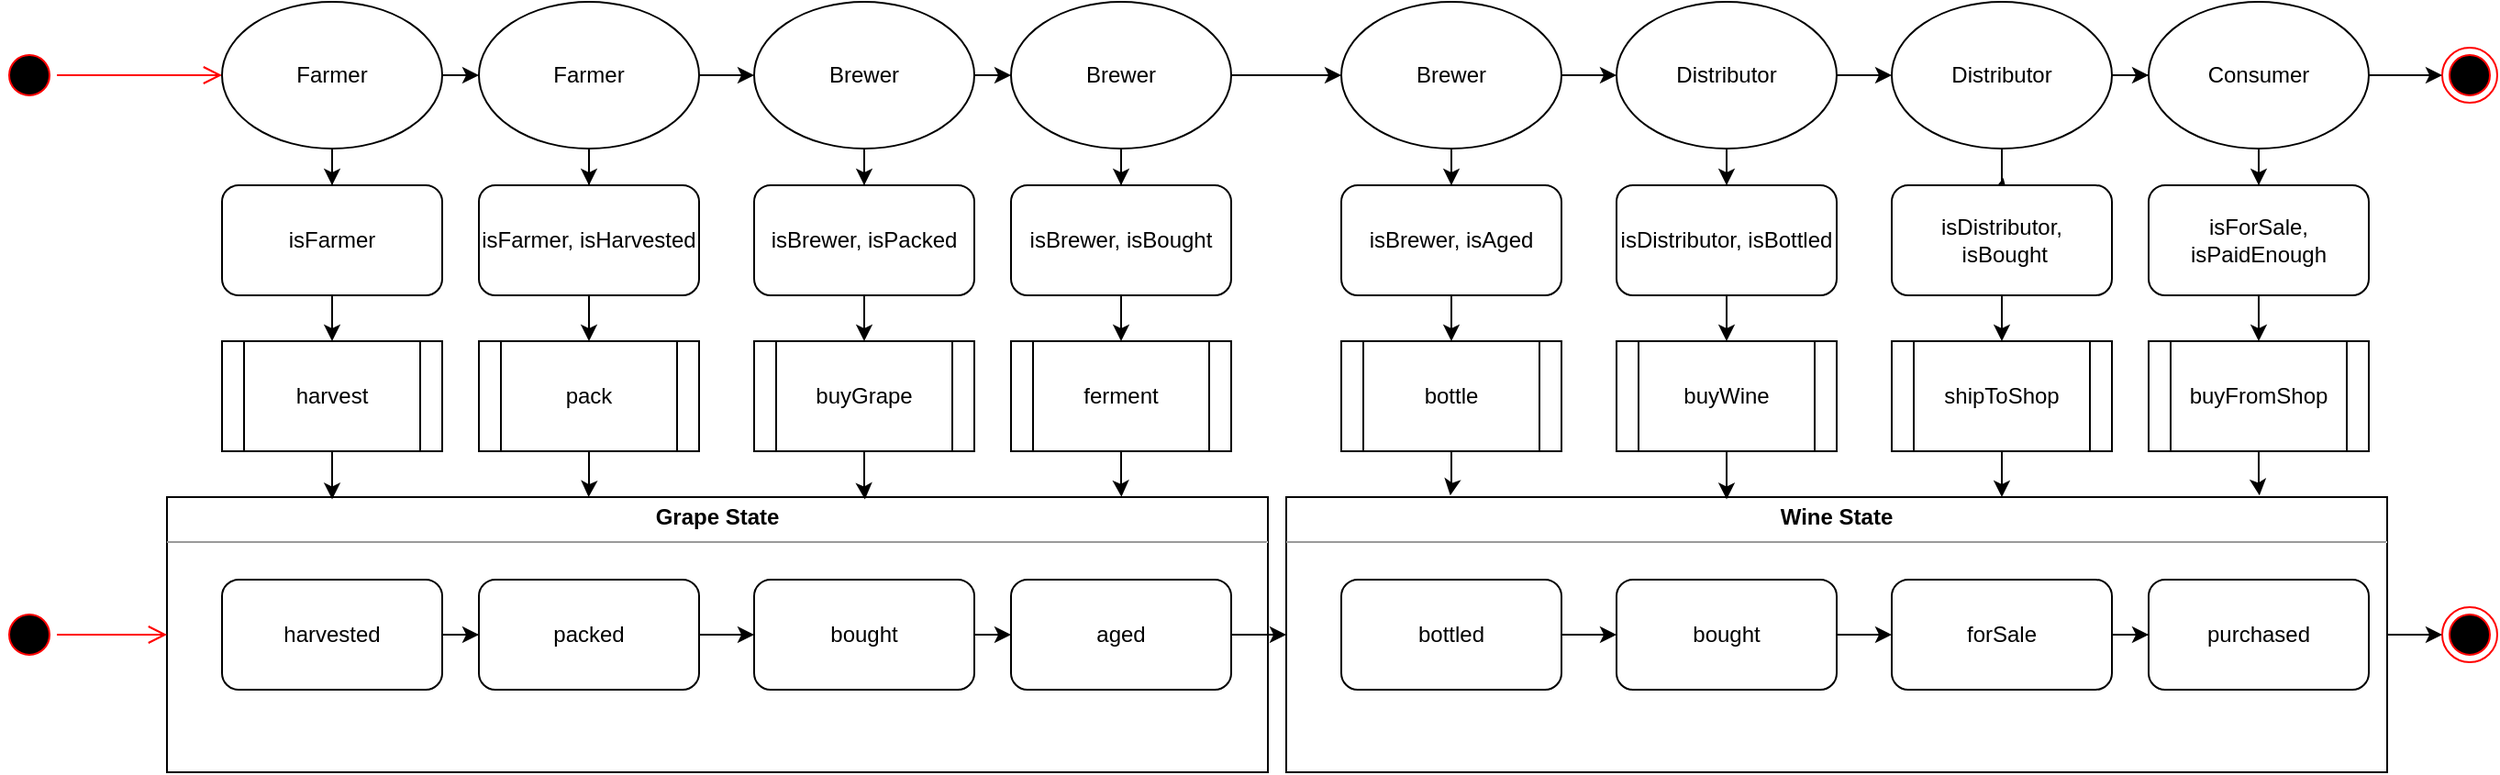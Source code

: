 <mxfile version="10.6.5" type="device"><diagram id="Ew4BfTMa0xz_K-KM53RU" name="Page-1"><mxGraphModel dx="758" dy="464" grid="1" gridSize="10" guides="1" tooltips="1" connect="1" arrows="1" fold="1" page="1" pageScale="1" pageWidth="850" pageHeight="1100" math="0" shadow="0"><root><mxCell id="0"/><mxCell id="1" parent="0"/><mxCell id="RlMfMrscj3KAssZGGQeb-1" value="" style="ellipse;html=1;shape=startState;fillColor=#000000;strokeColor=#ff0000;" parent="1" vertex="1"><mxGeometry x="60" y="125" width="30" height="30" as="geometry"/></mxCell><mxCell id="RlMfMrscj3KAssZGGQeb-2" value="" style="edgeStyle=orthogonalEdgeStyle;html=1;verticalAlign=bottom;endArrow=open;endSize=8;strokeColor=#ff0000;entryX=0;entryY=0.5;entryDx=0;entryDy=0;" parent="1" source="RlMfMrscj3KAssZGGQeb-1" target="RlMfMrscj3KAssZGGQeb-12" edge="1"><mxGeometry relative="1" as="geometry"><mxPoint x="170" y="135" as="targetPoint"/></mxGeometry></mxCell><mxCell id="RlMfMrscj3KAssZGGQeb-7" value="&lt;p style=&quot;margin: 0px ; margin-top: 4px ; text-align: center&quot;&gt;&lt;b&gt;Grape State&lt;/b&gt;&lt;/p&gt;&lt;hr size=&quot;1&quot;&gt;&lt;div style=&quot;height: 2px&quot;&gt;&lt;/div&gt;" style="verticalAlign=top;align=left;overflow=fill;fontSize=12;fontFamily=Helvetica;html=1;" parent="1" vertex="1"><mxGeometry x="150" y="370" width="600" height="150" as="geometry"/></mxCell><mxCell id="RlMfMrscj3KAssZGGQeb-92" style="edgeStyle=orthogonalEdgeStyle;rounded=0;orthogonalLoop=1;jettySize=auto;html=1;entryX=0.5;entryY=0;entryDx=0;entryDy=0;" parent="1" source="RlMfMrscj3KAssZGGQeb-8" target="RlMfMrscj3KAssZGGQeb-20" edge="1"><mxGeometry relative="1" as="geometry"/></mxCell><mxCell id="RlMfMrscj3KAssZGGQeb-8" value="isFarmer" style="rounded=1;whiteSpace=wrap;html=1;" parent="1" vertex="1"><mxGeometry x="180" y="200" width="120" height="60" as="geometry"/></mxCell><mxCell id="RlMfMrscj3KAssZGGQeb-87" style="edgeStyle=orthogonalEdgeStyle;rounded=0;orthogonalLoop=1;jettySize=auto;html=1;entryX=0.5;entryY=0;entryDx=0;entryDy=0;" parent="1" source="RlMfMrscj3KAssZGGQeb-9" target="RlMfMrscj3KAssZGGQeb-21" edge="1"><mxGeometry relative="1" as="geometry"/></mxCell><mxCell id="RlMfMrscj3KAssZGGQeb-9" value="isFarmer, isHarvested" style="rounded=1;whiteSpace=wrap;html=1;" parent="1" vertex="1"><mxGeometry x="320" y="200" width="120" height="60" as="geometry"/></mxCell><mxCell id="RlMfMrscj3KAssZGGQeb-91" style="edgeStyle=orthogonalEdgeStyle;rounded=0;orthogonalLoop=1;jettySize=auto;html=1;entryX=0.5;entryY=0;entryDx=0;entryDy=0;" parent="1" source="RlMfMrscj3KAssZGGQeb-12" target="RlMfMrscj3KAssZGGQeb-8" edge="1"><mxGeometry relative="1" as="geometry"/></mxCell><mxCell id="RlMfMrscj3KAssZGGQeb-12" value="Farmer" style="ellipse;whiteSpace=wrap;html=1;" parent="1" vertex="1"><mxGeometry x="180" y="100" width="120" height="80" as="geometry"/></mxCell><mxCell id="RlMfMrscj3KAssZGGQeb-95" value="" style="edgeStyle=orthogonalEdgeStyle;rounded=0;orthogonalLoop=1;jettySize=auto;html=1;" parent="1" source="RlMfMrscj3KAssZGGQeb-15" target="RlMfMrscj3KAssZGGQeb-24" edge="1"><mxGeometry relative="1" as="geometry"/></mxCell><mxCell id="RlMfMrscj3KAssZGGQeb-15" value="harvested" style="rounded=1;whiteSpace=wrap;html=1;" parent="1" vertex="1"><mxGeometry x="180" y="415" width="120" height="60" as="geometry"/></mxCell><mxCell id="RlMfMrscj3KAssZGGQeb-94" style="edgeStyle=orthogonalEdgeStyle;rounded=0;orthogonalLoop=1;jettySize=auto;html=1;entryX=0.15;entryY=0.008;entryDx=0;entryDy=0;entryPerimeter=0;" parent="1" source="RlMfMrscj3KAssZGGQeb-20" target="RlMfMrscj3KAssZGGQeb-7" edge="1"><mxGeometry relative="1" as="geometry"/></mxCell><mxCell id="RlMfMrscj3KAssZGGQeb-20" value="harvest" style="shape=process;whiteSpace=wrap;html=1;backgroundOutline=1;" parent="1" vertex="1"><mxGeometry x="180" y="285" width="120" height="60" as="geometry"/></mxCell><mxCell id="RlMfMrscj3KAssZGGQeb-88" style="edgeStyle=orthogonalEdgeStyle;rounded=0;orthogonalLoop=1;jettySize=auto;html=1;entryX=0.383;entryY=0;entryDx=0;entryDy=0;entryPerimeter=0;" parent="1" source="RlMfMrscj3KAssZGGQeb-21" target="RlMfMrscj3KAssZGGQeb-7" edge="1"><mxGeometry relative="1" as="geometry"/></mxCell><mxCell id="RlMfMrscj3KAssZGGQeb-21" value="pack" style="shape=process;whiteSpace=wrap;html=1;backgroundOutline=1;" parent="1" vertex="1"><mxGeometry x="320" y="285" width="120" height="60" as="geometry"/></mxCell><mxCell id="RlMfMrscj3KAssZGGQeb-86" style="edgeStyle=orthogonalEdgeStyle;rounded=0;orthogonalLoop=1;jettySize=auto;html=1;entryX=0.5;entryY=0;entryDx=0;entryDy=0;" parent="1" source="RlMfMrscj3KAssZGGQeb-22" target="RlMfMrscj3KAssZGGQeb-9" edge="1"><mxGeometry relative="1" as="geometry"/></mxCell><mxCell id="RlMfMrscj3KAssZGGQeb-22" value="Farmer" style="ellipse;whiteSpace=wrap;html=1;" parent="1" vertex="1"><mxGeometry x="320" y="100" width="120" height="80" as="geometry"/></mxCell><mxCell id="RlMfMrscj3KAssZGGQeb-24" value="packed" style="rounded=1;whiteSpace=wrap;html=1;" parent="1" vertex="1"><mxGeometry x="320" y="415" width="120" height="60" as="geometry"/></mxCell><mxCell id="RlMfMrscj3KAssZGGQeb-85" style="edgeStyle=orthogonalEdgeStyle;rounded=0;orthogonalLoop=1;jettySize=auto;html=1;entryX=0.5;entryY=0;entryDx=0;entryDy=0;" parent="1" source="RlMfMrscj3KAssZGGQeb-25" target="RlMfMrscj3KAssZGGQeb-26" edge="1"><mxGeometry relative="1" as="geometry"/></mxCell><mxCell id="RlMfMrscj3KAssZGGQeb-25" value="Brewer" style="ellipse;whiteSpace=wrap;html=1;" parent="1" vertex="1"><mxGeometry x="470" y="100" width="120" height="80" as="geometry"/></mxCell><mxCell id="RlMfMrscj3KAssZGGQeb-84" style="edgeStyle=orthogonalEdgeStyle;rounded=0;orthogonalLoop=1;jettySize=auto;html=1;entryX=0.5;entryY=0;entryDx=0;entryDy=0;" parent="1" source="RlMfMrscj3KAssZGGQeb-26" target="RlMfMrscj3KAssZGGQeb-27" edge="1"><mxGeometry relative="1" as="geometry"/></mxCell><mxCell id="RlMfMrscj3KAssZGGQeb-26" value="isBrewer, isPacked" style="rounded=1;whiteSpace=wrap;html=1;" parent="1" vertex="1"><mxGeometry x="470" y="200" width="120" height="60" as="geometry"/></mxCell><mxCell id="RlMfMrscj3KAssZGGQeb-83" style="edgeStyle=orthogonalEdgeStyle;rounded=0;orthogonalLoop=1;jettySize=auto;html=1;entryX=0.634;entryY=0.008;entryDx=0;entryDy=0;entryPerimeter=0;" parent="1" source="RlMfMrscj3KAssZGGQeb-27" target="RlMfMrscj3KAssZGGQeb-7" edge="1"><mxGeometry relative="1" as="geometry"/></mxCell><mxCell id="RlMfMrscj3KAssZGGQeb-27" value="buyGrape" style="shape=process;whiteSpace=wrap;html=1;backgroundOutline=1;" parent="1" vertex="1"><mxGeometry x="470" y="285" width="120" height="60" as="geometry"/></mxCell><mxCell id="RlMfMrscj3KAssZGGQeb-28" value="bought" style="rounded=1;whiteSpace=wrap;html=1;" parent="1" vertex="1"><mxGeometry x="470" y="415" width="120" height="60" as="geometry"/></mxCell><mxCell id="RlMfMrscj3KAssZGGQeb-79" style="edgeStyle=orthogonalEdgeStyle;rounded=0;orthogonalLoop=1;jettySize=auto;html=1;entryX=0.5;entryY=0;entryDx=0;entryDy=0;" parent="1" source="RlMfMrscj3KAssZGGQeb-29" target="RlMfMrscj3KAssZGGQeb-30" edge="1"><mxGeometry relative="1" as="geometry"/></mxCell><mxCell id="RlMfMrscj3KAssZGGQeb-29" value="Brewer" style="ellipse;whiteSpace=wrap;html=1;" parent="1" vertex="1"><mxGeometry x="610" y="100" width="120" height="80" as="geometry"/></mxCell><mxCell id="RlMfMrscj3KAssZGGQeb-80" style="edgeStyle=orthogonalEdgeStyle;rounded=0;orthogonalLoop=1;jettySize=auto;html=1;entryX=0.5;entryY=0;entryDx=0;entryDy=0;" parent="1" source="RlMfMrscj3KAssZGGQeb-30" target="RlMfMrscj3KAssZGGQeb-31" edge="1"><mxGeometry relative="1" as="geometry"/></mxCell><mxCell id="RlMfMrscj3KAssZGGQeb-30" value="isBrewer, isBought" style="rounded=1;whiteSpace=wrap;html=1;" parent="1" vertex="1"><mxGeometry x="610" y="200" width="120" height="60" as="geometry"/></mxCell><mxCell id="RlMfMrscj3KAssZGGQeb-82" style="edgeStyle=orthogonalEdgeStyle;rounded=0;orthogonalLoop=1;jettySize=auto;html=1;entryX=0.867;entryY=-0.001;entryDx=0;entryDy=0;entryPerimeter=0;" parent="1" source="RlMfMrscj3KAssZGGQeb-31" target="RlMfMrscj3KAssZGGQeb-7" edge="1"><mxGeometry relative="1" as="geometry"/></mxCell><mxCell id="RlMfMrscj3KAssZGGQeb-31" value="ferment" style="shape=process;whiteSpace=wrap;html=1;backgroundOutline=1;" parent="1" vertex="1"><mxGeometry x="610" y="285" width="120" height="60" as="geometry"/></mxCell><mxCell id="RlMfMrscj3KAssZGGQeb-98" style="edgeStyle=orthogonalEdgeStyle;rounded=0;orthogonalLoop=1;jettySize=auto;html=1;entryX=0;entryY=0.5;entryDx=0;entryDy=0;" parent="1" source="RlMfMrscj3KAssZGGQeb-32" target="RlMfMrscj3KAssZGGQeb-35" edge="1"><mxGeometry relative="1" as="geometry"/></mxCell><mxCell id="RlMfMrscj3KAssZGGQeb-32" value="aged" style="rounded=1;whiteSpace=wrap;html=1;" parent="1" vertex="1"><mxGeometry x="610" y="415" width="120" height="60" as="geometry"/></mxCell><mxCell id="RlMfMrscj3KAssZGGQeb-35" value="&lt;p style=&quot;margin: 0px ; margin-top: 4px ; text-align: center&quot;&gt;&lt;b&gt;Wine State&lt;/b&gt;&lt;/p&gt;&lt;hr size=&quot;1&quot;&gt;&lt;div style=&quot;height: 2px&quot;&gt;&lt;/div&gt;" style="verticalAlign=top;align=left;overflow=fill;fontSize=12;fontFamily=Helvetica;html=1;" parent="1" vertex="1"><mxGeometry x="760" y="370" width="600" height="150" as="geometry"/></mxCell><mxCell id="RlMfMrscj3KAssZGGQeb-58" style="edgeStyle=orthogonalEdgeStyle;rounded=0;orthogonalLoop=1;jettySize=auto;html=1;entryX=0;entryY=0.5;entryDx=0;entryDy=0;" parent="1" source="RlMfMrscj3KAssZGGQeb-36" target="RlMfMrscj3KAssZGGQeb-40" edge="1"><mxGeometry relative="1" as="geometry"/></mxCell><mxCell id="RlMfMrscj3KAssZGGQeb-78" style="edgeStyle=orthogonalEdgeStyle;rounded=0;orthogonalLoop=1;jettySize=auto;html=1;entryX=0.5;entryY=0;entryDx=0;entryDy=0;" parent="1" source="RlMfMrscj3KAssZGGQeb-36" target="RlMfMrscj3KAssZGGQeb-37" edge="1"><mxGeometry relative="1" as="geometry"/></mxCell><mxCell id="RlMfMrscj3KAssZGGQeb-36" value="Brewer" style="ellipse;whiteSpace=wrap;html=1;" parent="1" vertex="1"><mxGeometry x="790" y="100" width="120" height="80" as="geometry"/></mxCell><mxCell id="RlMfMrscj3KAssZGGQeb-75" value="" style="edgeStyle=orthogonalEdgeStyle;rounded=0;orthogonalLoop=1;jettySize=auto;html=1;" parent="1" source="RlMfMrscj3KAssZGGQeb-37" target="RlMfMrscj3KAssZGGQeb-38" edge="1"><mxGeometry relative="1" as="geometry"/></mxCell><mxCell id="RlMfMrscj3KAssZGGQeb-37" value="isBrewer, isAged" style="rounded=1;whiteSpace=wrap;html=1;" parent="1" vertex="1"><mxGeometry x="790" y="200" width="120" height="60" as="geometry"/></mxCell><mxCell id="RlMfMrscj3KAssZGGQeb-74" style="edgeStyle=orthogonalEdgeStyle;rounded=0;orthogonalLoop=1;jettySize=auto;html=1;entryX=0.149;entryY=-0.006;entryDx=0;entryDy=0;entryPerimeter=0;" parent="1" source="RlMfMrscj3KAssZGGQeb-38" target="RlMfMrscj3KAssZGGQeb-35" edge="1"><mxGeometry relative="1" as="geometry"/></mxCell><mxCell id="RlMfMrscj3KAssZGGQeb-38" value="bottle" style="shape=process;whiteSpace=wrap;html=1;backgroundOutline=1;" parent="1" vertex="1"><mxGeometry x="790" y="285" width="120" height="60" as="geometry"/></mxCell><mxCell id="RlMfMrscj3KAssZGGQeb-100" style="edgeStyle=orthogonalEdgeStyle;rounded=0;orthogonalLoop=1;jettySize=auto;html=1;entryX=0;entryY=0.5;entryDx=0;entryDy=0;" parent="1" source="RlMfMrscj3KAssZGGQeb-39" target="RlMfMrscj3KAssZGGQeb-43" edge="1"><mxGeometry relative="1" as="geometry"/></mxCell><mxCell id="RlMfMrscj3KAssZGGQeb-39" value="bottled" style="rounded=1;whiteSpace=wrap;html=1;" parent="1" vertex="1"><mxGeometry x="790" y="415" width="120" height="60" as="geometry"/></mxCell><mxCell id="RlMfMrscj3KAssZGGQeb-59" style="edgeStyle=orthogonalEdgeStyle;rounded=0;orthogonalLoop=1;jettySize=auto;html=1;entryX=0;entryY=0.5;entryDx=0;entryDy=0;" parent="1" source="RlMfMrscj3KAssZGGQeb-40" target="RlMfMrscj3KAssZGGQeb-44" edge="1"><mxGeometry relative="1" as="geometry"/></mxCell><mxCell id="RlMfMrscj3KAssZGGQeb-71" style="edgeStyle=orthogonalEdgeStyle;rounded=0;orthogonalLoop=1;jettySize=auto;html=1;entryX=0.5;entryY=0;entryDx=0;entryDy=0;" parent="1" source="RlMfMrscj3KAssZGGQeb-40" target="RlMfMrscj3KAssZGGQeb-41" edge="1"><mxGeometry relative="1" as="geometry"/></mxCell><mxCell id="RlMfMrscj3KAssZGGQeb-40" value="Distributor" style="ellipse;whiteSpace=wrap;html=1;" parent="1" vertex="1"><mxGeometry x="940" y="100" width="120" height="80" as="geometry"/></mxCell><mxCell id="RlMfMrscj3KAssZGGQeb-70" value="" style="edgeStyle=orthogonalEdgeStyle;rounded=0;orthogonalLoop=1;jettySize=auto;html=1;" parent="1" source="RlMfMrscj3KAssZGGQeb-41" target="RlMfMrscj3KAssZGGQeb-42" edge="1"><mxGeometry relative="1" as="geometry"/></mxCell><mxCell id="RlMfMrscj3KAssZGGQeb-41" value="isDistributor, isBottled" style="rounded=1;whiteSpace=wrap;html=1;" parent="1" vertex="1"><mxGeometry x="940" y="200" width="120" height="60" as="geometry"/></mxCell><mxCell id="RlMfMrscj3KAssZGGQeb-72" style="edgeStyle=orthogonalEdgeStyle;rounded=0;orthogonalLoop=1;jettySize=auto;html=1;entryX=0.4;entryY=0.008;entryDx=0;entryDy=0;entryPerimeter=0;" parent="1" source="RlMfMrscj3KAssZGGQeb-42" target="RlMfMrscj3KAssZGGQeb-35" edge="1"><mxGeometry relative="1" as="geometry"/></mxCell><mxCell id="RlMfMrscj3KAssZGGQeb-42" value="buyWine" style="shape=process;whiteSpace=wrap;html=1;backgroundOutline=1;" parent="1" vertex="1"><mxGeometry x="940" y="285" width="120" height="60" as="geometry"/></mxCell><mxCell id="RlMfMrscj3KAssZGGQeb-43" value="bought" style="rounded=1;whiteSpace=wrap;html=1;" parent="1" vertex="1"><mxGeometry x="940" y="415" width="120" height="60" as="geometry"/></mxCell><mxCell id="RlMfMrscj3KAssZGGQeb-60" style="edgeStyle=orthogonalEdgeStyle;rounded=0;orthogonalLoop=1;jettySize=auto;html=1;" parent="1" source="RlMfMrscj3KAssZGGQeb-44" target="RlMfMrscj3KAssZGGQeb-48" edge="1"><mxGeometry relative="1" as="geometry"/></mxCell><mxCell id="RlMfMrscj3KAssZGGQeb-63" style="edgeStyle=orthogonalEdgeStyle;rounded=0;orthogonalLoop=1;jettySize=auto;html=1;entryX=0.507;entryY=-0.066;entryDx=0;entryDy=0;entryPerimeter=0;" parent="1" source="RlMfMrscj3KAssZGGQeb-44" target="RlMfMrscj3KAssZGGQeb-45" edge="1"><mxGeometry relative="1" as="geometry"/></mxCell><mxCell id="RlMfMrscj3KAssZGGQeb-44" value="Distributor" style="ellipse;whiteSpace=wrap;html=1;" parent="1" vertex="1"><mxGeometry x="1090" y="100" width="120" height="80" as="geometry"/></mxCell><mxCell id="RlMfMrscj3KAssZGGQeb-64" value="" style="edgeStyle=orthogonalEdgeStyle;rounded=0;orthogonalLoop=1;jettySize=auto;html=1;" parent="1" source="RlMfMrscj3KAssZGGQeb-45" target="RlMfMrscj3KAssZGGQeb-46" edge="1"><mxGeometry relative="1" as="geometry"/></mxCell><mxCell id="RlMfMrscj3KAssZGGQeb-45" value="isDistributor,&lt;br&gt;&amp;nbsp;isBought" style="rounded=1;whiteSpace=wrap;html=1;" parent="1" vertex="1"><mxGeometry x="1090" y="200" width="120" height="60" as="geometry"/></mxCell><mxCell id="RlMfMrscj3KAssZGGQeb-66" value="" style="edgeStyle=orthogonalEdgeStyle;rounded=0;orthogonalLoop=1;jettySize=auto;html=1;" parent="1" source="RlMfMrscj3KAssZGGQeb-46" edge="1"><mxGeometry relative="1" as="geometry"><mxPoint x="1150" y="370" as="targetPoint"/></mxGeometry></mxCell><mxCell id="RlMfMrscj3KAssZGGQeb-46" value="shipToShop" style="shape=process;whiteSpace=wrap;html=1;backgroundOutline=1;" parent="1" vertex="1"><mxGeometry x="1090" y="285" width="120" height="60" as="geometry"/></mxCell><mxCell id="RlMfMrscj3KAssZGGQeb-101" style="edgeStyle=orthogonalEdgeStyle;rounded=0;orthogonalLoop=1;jettySize=auto;html=1;" parent="1" source="RlMfMrscj3KAssZGGQeb-47" target="RlMfMrscj3KAssZGGQeb-51" edge="1"><mxGeometry relative="1" as="geometry"/></mxCell><mxCell id="RlMfMrscj3KAssZGGQeb-47" value="forSale" style="rounded=1;whiteSpace=wrap;html=1;" parent="1" vertex="1"><mxGeometry x="1090" y="415" width="120" height="60" as="geometry"/></mxCell><mxCell id="RlMfMrscj3KAssZGGQeb-61" style="edgeStyle=orthogonalEdgeStyle;rounded=0;orthogonalLoop=1;jettySize=auto;html=1;entryX=0.5;entryY=0;entryDx=0;entryDy=0;" parent="1" source="RlMfMrscj3KAssZGGQeb-48" target="RlMfMrscj3KAssZGGQeb-49" edge="1"><mxGeometry relative="1" as="geometry"/></mxCell><mxCell id="RlMfMrscj3KAssZGGQeb-48" value="Consumer" style="ellipse;whiteSpace=wrap;html=1;" parent="1" vertex="1"><mxGeometry x="1230" y="100" width="120" height="80" as="geometry"/></mxCell><mxCell id="RlMfMrscj3KAssZGGQeb-67" value="" style="edgeStyle=orthogonalEdgeStyle;rounded=0;orthogonalLoop=1;jettySize=auto;html=1;" parent="1" source="RlMfMrscj3KAssZGGQeb-49" target="RlMfMrscj3KAssZGGQeb-50" edge="1"><mxGeometry relative="1" as="geometry"/></mxCell><mxCell id="RlMfMrscj3KAssZGGQeb-49" value="isForSale, isPaidEnough" style="rounded=1;whiteSpace=wrap;html=1;" parent="1" vertex="1"><mxGeometry x="1230" y="200" width="120" height="60" as="geometry"/></mxCell><mxCell id="RlMfMrscj3KAssZGGQeb-73" style="edgeStyle=orthogonalEdgeStyle;rounded=0;orthogonalLoop=1;jettySize=auto;html=1;entryX=0.884;entryY=-0.006;entryDx=0;entryDy=0;entryPerimeter=0;" parent="1" source="RlMfMrscj3KAssZGGQeb-50" target="RlMfMrscj3KAssZGGQeb-35" edge="1"><mxGeometry relative="1" as="geometry"/></mxCell><mxCell id="RlMfMrscj3KAssZGGQeb-50" value="buyFromShop" style="shape=process;whiteSpace=wrap;html=1;backgroundOutline=1;" parent="1" vertex="1"><mxGeometry x="1230" y="285" width="120" height="60" as="geometry"/></mxCell><mxCell id="RlMfMrscj3KAssZGGQeb-51" value="purchased" style="rounded=1;whiteSpace=wrap;html=1;" parent="1" vertex="1"><mxGeometry x="1230" y="415" width="120" height="60" as="geometry"/></mxCell><mxCell id="RlMfMrscj3KAssZGGQeb-53" value="" style="endArrow=classic;html=1;exitX=1;exitY=0.5;exitDx=0;exitDy=0;entryX=0;entryY=0.5;entryDx=0;entryDy=0;" parent="1" source="RlMfMrscj3KAssZGGQeb-12" target="RlMfMrscj3KAssZGGQeb-22" edge="1"><mxGeometry width="50" height="50" relative="1" as="geometry"><mxPoint x="300" y="100" as="sourcePoint"/><mxPoint x="350" y="50" as="targetPoint"/></mxGeometry></mxCell><mxCell id="RlMfMrscj3KAssZGGQeb-55" value="" style="endArrow=classic;html=1;entryX=0;entryY=0.5;entryDx=0;entryDy=0;" parent="1" target="RlMfMrscj3KAssZGGQeb-25" edge="1"><mxGeometry width="50" height="50" relative="1" as="geometry"><mxPoint x="440" y="140" as="sourcePoint"/><mxPoint x="490" y="90" as="targetPoint"/></mxGeometry></mxCell><mxCell id="RlMfMrscj3KAssZGGQeb-56" value="" style="endArrow=classic;html=1;entryX=0;entryY=0.5;entryDx=0;entryDy=0;exitX=1;exitY=0.5;exitDx=0;exitDy=0;" parent="1" source="RlMfMrscj3KAssZGGQeb-25" target="RlMfMrscj3KAssZGGQeb-29" edge="1"><mxGeometry width="50" height="50" relative="1" as="geometry"><mxPoint x="450" y="150.0" as="sourcePoint"/><mxPoint x="480.103" y="150.207" as="targetPoint"/></mxGeometry></mxCell><mxCell id="RlMfMrscj3KAssZGGQeb-57" value="" style="endArrow=classic;html=1;exitX=1;exitY=0.5;exitDx=0;exitDy=0;entryX=0;entryY=0.5;entryDx=0;entryDy=0;" parent="1" source="RlMfMrscj3KAssZGGQeb-29" target="RlMfMrscj3KAssZGGQeb-36" edge="1"><mxGeometry width="50" height="50" relative="1" as="geometry"><mxPoint x="730" y="170" as="sourcePoint"/><mxPoint x="780" y="120" as="targetPoint"/></mxGeometry></mxCell><mxCell id="RlMfMrscj3KAssZGGQeb-96" value="" style="endArrow=classic;html=1;exitX=1;exitY=0.5;exitDx=0;exitDy=0;entryX=0;entryY=0.5;entryDx=0;entryDy=0;" parent="1" source="RlMfMrscj3KAssZGGQeb-24" target="RlMfMrscj3KAssZGGQeb-28" edge="1"><mxGeometry width="50" height="50" relative="1" as="geometry"><mxPoint x="460" y="520" as="sourcePoint"/><mxPoint x="510" y="470" as="targetPoint"/></mxGeometry></mxCell><mxCell id="RlMfMrscj3KAssZGGQeb-99" value="" style="endArrow=classic;html=1;exitX=1;exitY=0.5;exitDx=0;exitDy=0;entryX=0;entryY=0.5;entryDx=0;entryDy=0;" parent="1" source="RlMfMrscj3KAssZGGQeb-28" target="RlMfMrscj3KAssZGGQeb-32" edge="1"><mxGeometry width="50" height="50" relative="1" as="geometry"><mxPoint x="610" y="540" as="sourcePoint"/><mxPoint x="660" y="490" as="targetPoint"/></mxGeometry></mxCell><mxCell id="RlMfMrscj3KAssZGGQeb-102" value="" style="endArrow=classic;html=1;exitX=1;exitY=0.5;exitDx=0;exitDy=0;entryX=0;entryY=0.5;entryDx=0;entryDy=0;" parent="1" source="RlMfMrscj3KAssZGGQeb-43" target="RlMfMrscj3KAssZGGQeb-47" edge="1"><mxGeometry width="50" height="50" relative="1" as="geometry"><mxPoint x="1090" y="530" as="sourcePoint"/><mxPoint x="1140" y="480" as="targetPoint"/></mxGeometry></mxCell><mxCell id="RlMfMrscj3KAssZGGQeb-103" value="" style="ellipse;html=1;shape=startState;fillColor=#000000;strokeColor=#ff0000;" parent="1" vertex="1"><mxGeometry x="60" y="430" width="30" height="30" as="geometry"/></mxCell><mxCell id="RlMfMrscj3KAssZGGQeb-104" value="" style="edgeStyle=orthogonalEdgeStyle;html=1;verticalAlign=bottom;endArrow=open;endSize=8;strokeColor=#ff0000;entryX=0;entryY=0.5;entryDx=0;entryDy=0;" parent="1" source="RlMfMrscj3KAssZGGQeb-103" target="RlMfMrscj3KAssZGGQeb-7" edge="1"><mxGeometry relative="1" as="geometry"><mxPoint x="75" y="505" as="targetPoint"/></mxGeometry></mxCell><mxCell id="RlMfMrscj3KAssZGGQeb-106" value="" style="ellipse;html=1;shape=endState;fillColor=#000000;strokeColor=#ff0000;" parent="1" vertex="1"><mxGeometry x="1390" y="125" width="30" height="30" as="geometry"/></mxCell><mxCell id="RlMfMrscj3KAssZGGQeb-107" value="" style="ellipse;html=1;shape=endState;fillColor=#000000;strokeColor=#ff0000;" parent="1" vertex="1"><mxGeometry x="1390" y="430" width="30" height="30" as="geometry"/></mxCell><mxCell id="RlMfMrscj3KAssZGGQeb-108" value="" style="endArrow=classic;html=1;exitX=1;exitY=0.5;exitDx=0;exitDy=0;entryX=0;entryY=0.5;entryDx=0;entryDy=0;" parent="1" source="RlMfMrscj3KAssZGGQeb-35" target="RlMfMrscj3KAssZGGQeb-107" edge="1"><mxGeometry width="50" height="50" relative="1" as="geometry"><mxPoint x="1530" y="580" as="sourcePoint"/><mxPoint x="1580" y="530" as="targetPoint"/></mxGeometry></mxCell><mxCell id="RlMfMrscj3KAssZGGQeb-109" value="" style="endArrow=classic;html=1;exitX=1;exitY=0.5;exitDx=0;exitDy=0;entryX=0;entryY=0.5;entryDx=0;entryDy=0;" parent="1" source="RlMfMrscj3KAssZGGQeb-48" target="RlMfMrscj3KAssZGGQeb-106" edge="1"><mxGeometry width="50" height="50" relative="1" as="geometry"><mxPoint x="1440" y="240" as="sourcePoint"/><mxPoint x="1490" y="190" as="targetPoint"/></mxGeometry></mxCell></root></mxGraphModel></diagram></mxfile>